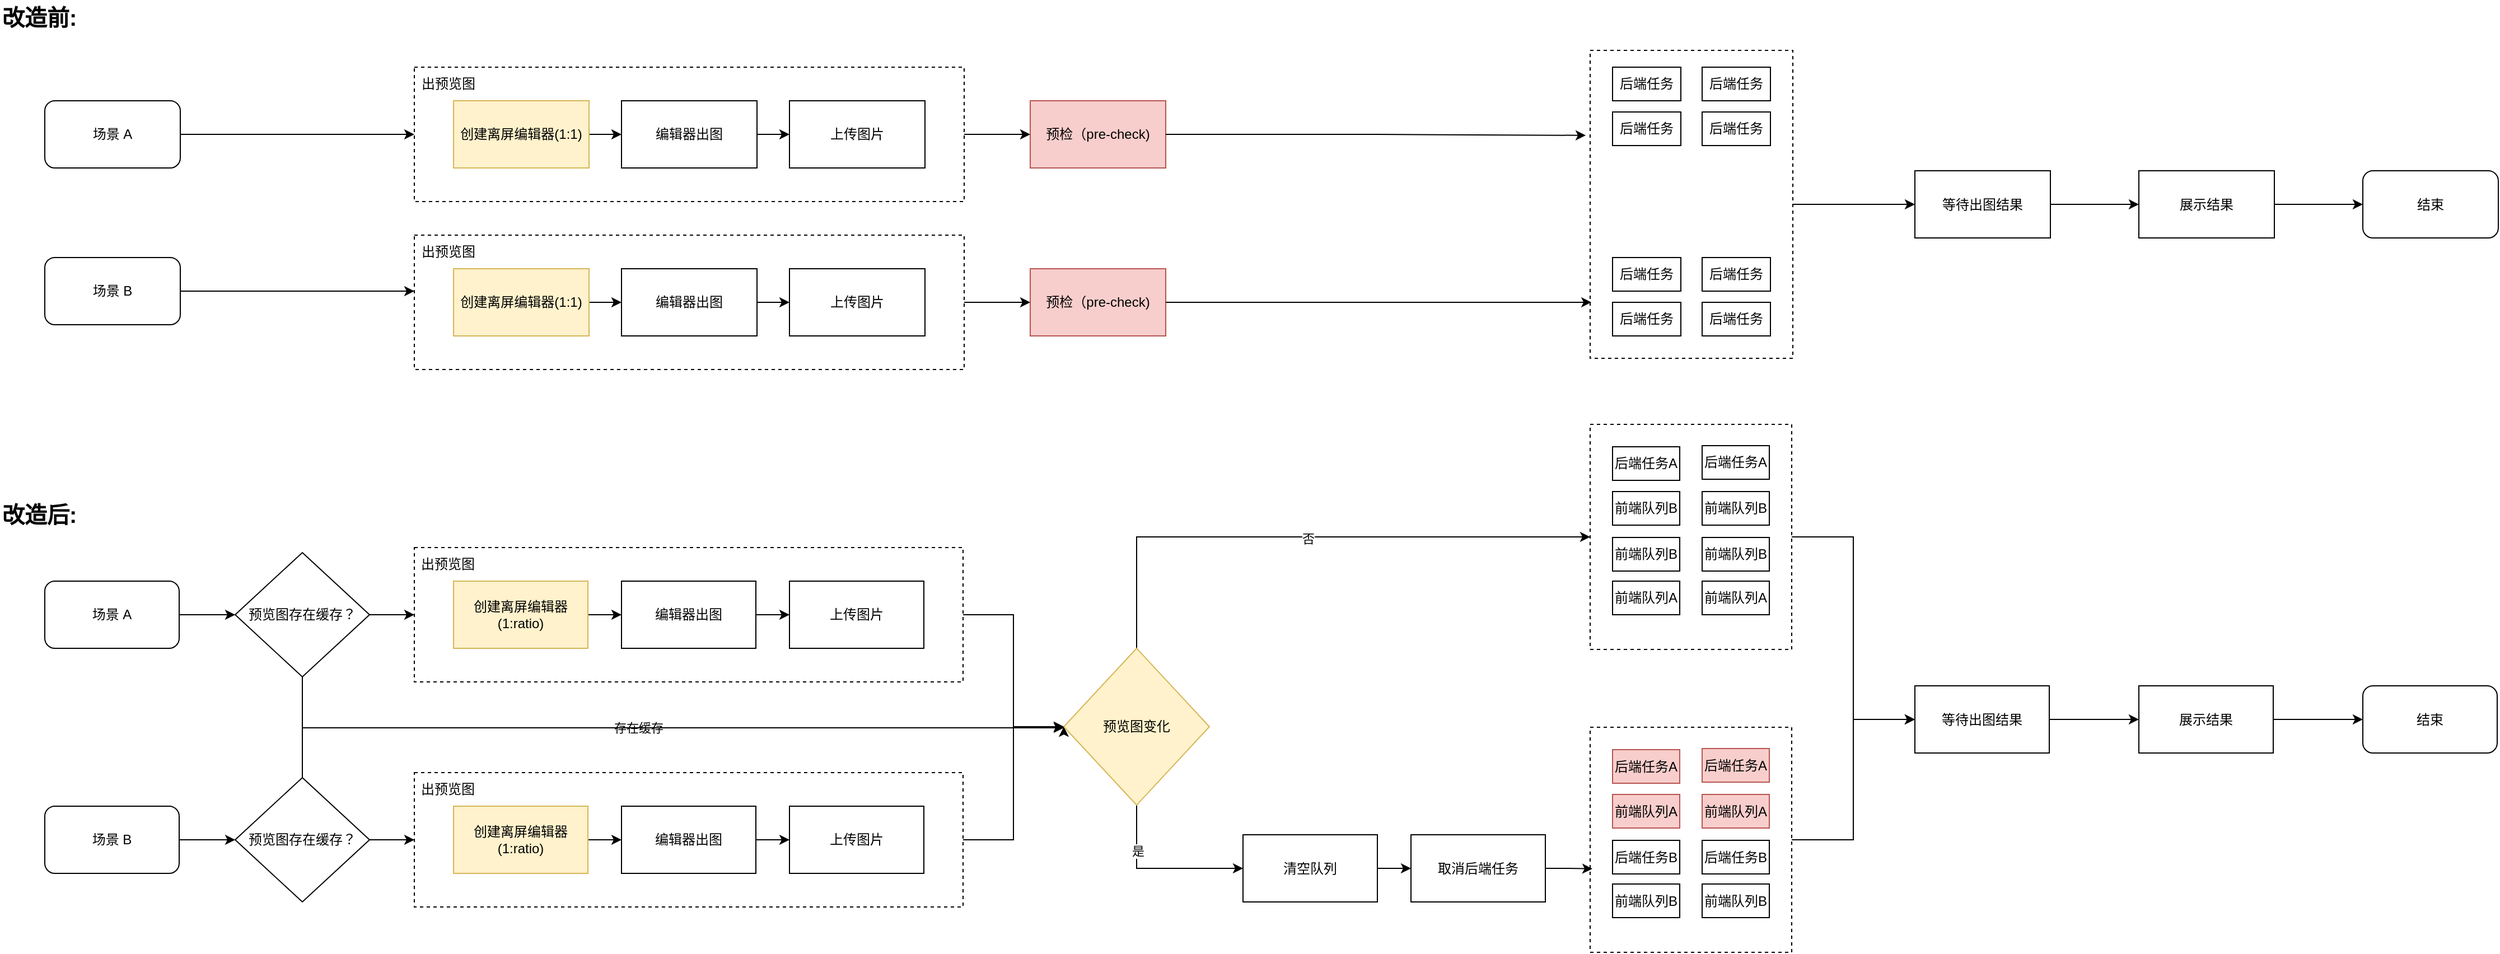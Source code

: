 <mxfile version="22.1.16" type="github">
  <diagram name="第 1 页" id="fkjW8UunRYdJNeXOU5RV">
    <mxGraphModel dx="1945" dy="1854" grid="1" gridSize="10" guides="1" tooltips="1" connect="1" arrows="1" fold="1" page="1" pageScale="1" pageWidth="1169" pageHeight="827" math="0" shadow="0">
      <root>
        <mxCell id="0" />
        <mxCell id="1" parent="0" />
        <mxCell id="wxZWbj22FyVnD0hNK-dn-17" style="edgeStyle=orthogonalEdgeStyle;rounded=0;orthogonalLoop=1;jettySize=auto;html=1;exitX=1;exitY=0.5;exitDx=0;exitDy=0;entryX=0;entryY=0.5;entryDx=0;entryDy=0;" edge="1" parent="1" source="wxZWbj22FyVnD0hNK-dn-1" target="wxZWbj22FyVnD0hNK-dn-7">
          <mxGeometry relative="1" as="geometry" />
        </mxCell>
        <mxCell id="wxZWbj22FyVnD0hNK-dn-1" value="场景 A" style="rounded=1;whiteSpace=wrap;html=1;" vertex="1" parent="1">
          <mxGeometry x="40" y="30" width="121" height="60" as="geometry" />
        </mxCell>
        <mxCell id="wxZWbj22FyVnD0hNK-dn-2" value="场景 B" style="rounded=1;whiteSpace=wrap;html=1;" vertex="1" parent="1">
          <mxGeometry x="40" y="170" width="121" height="60" as="geometry" />
        </mxCell>
        <mxCell id="wxZWbj22FyVnD0hNK-dn-3" value="改造前:" style="text;html=1;strokeColor=none;fillColor=none;align=left;verticalAlign=middle;whiteSpace=wrap;rounded=0;fontStyle=1;fontSize=20;" vertex="1" parent="1">
          <mxGeometry y="-60" width="101" height="30" as="geometry" />
        </mxCell>
        <mxCell id="wxZWbj22FyVnD0hNK-dn-9" value="" style="group" vertex="1" connectable="0" parent="1">
          <mxGeometry x="370" width="491" height="120" as="geometry" />
        </mxCell>
        <mxCell id="wxZWbj22FyVnD0hNK-dn-7" value="" style="rounded=0;whiteSpace=wrap;html=1;dashed=1;" vertex="1" parent="wxZWbj22FyVnD0hNK-dn-9">
          <mxGeometry width="491" height="120" as="geometry" />
        </mxCell>
        <mxCell id="wxZWbj22FyVnD0hNK-dn-86" value="" style="edgeStyle=orthogonalEdgeStyle;rounded=0;orthogonalLoop=1;jettySize=auto;html=1;" edge="1" parent="wxZWbj22FyVnD0hNK-dn-9" source="wxZWbj22FyVnD0hNK-dn-4" target="wxZWbj22FyVnD0hNK-dn-5">
          <mxGeometry relative="1" as="geometry" />
        </mxCell>
        <mxCell id="wxZWbj22FyVnD0hNK-dn-4" value="创建离屏编辑器(1:1)" style="rounded=0;whiteSpace=wrap;html=1;fillColor=#fff2cc;strokeColor=#d6b656;" vertex="1" parent="wxZWbj22FyVnD0hNK-dn-9">
          <mxGeometry x="35" y="30" width="121" height="60" as="geometry" />
        </mxCell>
        <mxCell id="wxZWbj22FyVnD0hNK-dn-87" value="" style="edgeStyle=orthogonalEdgeStyle;rounded=0;orthogonalLoop=1;jettySize=auto;html=1;" edge="1" parent="wxZWbj22FyVnD0hNK-dn-9" source="wxZWbj22FyVnD0hNK-dn-5" target="wxZWbj22FyVnD0hNK-dn-6">
          <mxGeometry relative="1" as="geometry" />
        </mxCell>
        <mxCell id="wxZWbj22FyVnD0hNK-dn-5" value="编辑器出图" style="rounded=0;whiteSpace=wrap;html=1;" vertex="1" parent="wxZWbj22FyVnD0hNK-dn-9">
          <mxGeometry x="185" y="30" width="121" height="60" as="geometry" />
        </mxCell>
        <mxCell id="wxZWbj22FyVnD0hNK-dn-6" value="上传图片" style="rounded=0;whiteSpace=wrap;html=1;" vertex="1" parent="wxZWbj22FyVnD0hNK-dn-9">
          <mxGeometry x="335" y="30" width="121" height="60" as="geometry" />
        </mxCell>
        <mxCell id="wxZWbj22FyVnD0hNK-dn-8" value="出预览图" style="text;html=1;strokeColor=none;fillColor=none;align=center;verticalAlign=middle;whiteSpace=wrap;rounded=0;" vertex="1" parent="wxZWbj22FyVnD0hNK-dn-9">
          <mxGeometry width="61" height="30" as="geometry" />
        </mxCell>
        <mxCell id="wxZWbj22FyVnD0hNK-dn-10" value="" style="group" vertex="1" connectable="0" parent="1">
          <mxGeometry x="370" y="150" width="491" height="120" as="geometry" />
        </mxCell>
        <mxCell id="wxZWbj22FyVnD0hNK-dn-11" value="" style="rounded=0;whiteSpace=wrap;html=1;dashed=1;" vertex="1" parent="wxZWbj22FyVnD0hNK-dn-10">
          <mxGeometry width="491" height="120" as="geometry" />
        </mxCell>
        <mxCell id="wxZWbj22FyVnD0hNK-dn-88" value="" style="edgeStyle=orthogonalEdgeStyle;rounded=0;orthogonalLoop=1;jettySize=auto;html=1;" edge="1" parent="wxZWbj22FyVnD0hNK-dn-10" source="wxZWbj22FyVnD0hNK-dn-12" target="wxZWbj22FyVnD0hNK-dn-13">
          <mxGeometry relative="1" as="geometry" />
        </mxCell>
        <mxCell id="wxZWbj22FyVnD0hNK-dn-12" value="创建离屏编辑器(1:1)" style="rounded=0;whiteSpace=wrap;html=1;fillColor=#fff2cc;strokeColor=#d6b656;" vertex="1" parent="wxZWbj22FyVnD0hNK-dn-10">
          <mxGeometry x="35" y="30" width="121" height="60" as="geometry" />
        </mxCell>
        <mxCell id="wxZWbj22FyVnD0hNK-dn-89" value="" style="edgeStyle=orthogonalEdgeStyle;rounded=0;orthogonalLoop=1;jettySize=auto;html=1;" edge="1" parent="wxZWbj22FyVnD0hNK-dn-10" source="wxZWbj22FyVnD0hNK-dn-13" target="wxZWbj22FyVnD0hNK-dn-14">
          <mxGeometry relative="1" as="geometry" />
        </mxCell>
        <mxCell id="wxZWbj22FyVnD0hNK-dn-13" value="编辑器出图" style="rounded=0;whiteSpace=wrap;html=1;" vertex="1" parent="wxZWbj22FyVnD0hNK-dn-10">
          <mxGeometry x="185" y="30" width="121" height="60" as="geometry" />
        </mxCell>
        <mxCell id="wxZWbj22FyVnD0hNK-dn-14" value="上传图片" style="rounded=0;whiteSpace=wrap;html=1;" vertex="1" parent="wxZWbj22FyVnD0hNK-dn-10">
          <mxGeometry x="335" y="30" width="121" height="60" as="geometry" />
        </mxCell>
        <mxCell id="wxZWbj22FyVnD0hNK-dn-15" value="出预览图" style="text;html=1;strokeColor=none;fillColor=none;align=center;verticalAlign=middle;whiteSpace=wrap;rounded=0;" vertex="1" parent="wxZWbj22FyVnD0hNK-dn-10">
          <mxGeometry width="61" height="30" as="geometry" />
        </mxCell>
        <mxCell id="wxZWbj22FyVnD0hNK-dn-18" style="edgeStyle=orthogonalEdgeStyle;rounded=0;orthogonalLoop=1;jettySize=auto;html=1;exitX=1;exitY=0.5;exitDx=0;exitDy=0;entryX=0;entryY=0.417;entryDx=0;entryDy=0;entryPerimeter=0;" edge="1" parent="1" source="wxZWbj22FyVnD0hNK-dn-2" target="wxZWbj22FyVnD0hNK-dn-11">
          <mxGeometry relative="1" as="geometry" />
        </mxCell>
        <mxCell id="wxZWbj22FyVnD0hNK-dn-19" value="预检（pre-check)" style="rounded=0;whiteSpace=wrap;html=1;fillColor=#f8cecc;strokeColor=#b85450;" vertex="1" parent="1">
          <mxGeometry x="920" y="30" width="121" height="60" as="geometry" />
        </mxCell>
        <mxCell id="wxZWbj22FyVnD0hNK-dn-20" value="预检（pre-check)" style="rounded=0;whiteSpace=wrap;html=1;fillColor=#f8cecc;strokeColor=#b85450;" vertex="1" parent="1">
          <mxGeometry x="920" y="180" width="121" height="60" as="geometry" />
        </mxCell>
        <mxCell id="wxZWbj22FyVnD0hNK-dn-21" style="edgeStyle=orthogonalEdgeStyle;rounded=0;orthogonalLoop=1;jettySize=auto;html=1;exitX=1;exitY=0.5;exitDx=0;exitDy=0;entryX=0;entryY=0.5;entryDx=0;entryDy=0;" edge="1" parent="1" source="wxZWbj22FyVnD0hNK-dn-11" target="wxZWbj22FyVnD0hNK-dn-20">
          <mxGeometry relative="1" as="geometry" />
        </mxCell>
        <mxCell id="wxZWbj22FyVnD0hNK-dn-22" style="edgeStyle=orthogonalEdgeStyle;rounded=0;orthogonalLoop=1;jettySize=auto;html=1;exitX=1;exitY=0.5;exitDx=0;exitDy=0;entryX=0;entryY=0.5;entryDx=0;entryDy=0;" edge="1" parent="1" source="wxZWbj22FyVnD0hNK-dn-7" target="wxZWbj22FyVnD0hNK-dn-19">
          <mxGeometry relative="1" as="geometry" />
        </mxCell>
        <mxCell id="wxZWbj22FyVnD0hNK-dn-37" style="edgeStyle=orthogonalEdgeStyle;rounded=0;orthogonalLoop=1;jettySize=auto;html=1;exitX=1;exitY=0.5;exitDx=0;exitDy=0;entryX=0;entryY=0.5;entryDx=0;entryDy=0;" edge="1" parent="1" source="wxZWbj22FyVnD0hNK-dn-23" target="wxZWbj22FyVnD0hNK-dn-34">
          <mxGeometry relative="1" as="geometry" />
        </mxCell>
        <mxCell id="wxZWbj22FyVnD0hNK-dn-23" value="" style="rounded=0;whiteSpace=wrap;html=1;dashed=1;" vertex="1" parent="1">
          <mxGeometry x="1420" y="-15" width="181" height="275" as="geometry" />
        </mxCell>
        <mxCell id="wxZWbj22FyVnD0hNK-dn-24" value="后端任务" style="rounded=0;whiteSpace=wrap;html=1;" vertex="1" parent="1">
          <mxGeometry x="1440" width="61" height="30" as="geometry" />
        </mxCell>
        <mxCell id="wxZWbj22FyVnD0hNK-dn-25" value="后端任务" style="rounded=0;whiteSpace=wrap;html=1;" vertex="1" parent="1">
          <mxGeometry x="1520" width="61" height="30" as="geometry" />
        </mxCell>
        <mxCell id="wxZWbj22FyVnD0hNK-dn-26" value="后端任务" style="rounded=0;whiteSpace=wrap;html=1;" vertex="1" parent="1">
          <mxGeometry x="1440" y="40" width="61" height="30" as="geometry" />
        </mxCell>
        <mxCell id="wxZWbj22FyVnD0hNK-dn-27" value="后端任务" style="rounded=0;whiteSpace=wrap;html=1;" vertex="1" parent="1">
          <mxGeometry x="1520" y="40" width="61" height="30" as="geometry" />
        </mxCell>
        <mxCell id="wxZWbj22FyVnD0hNK-dn-28" value="后端任务" style="rounded=0;whiteSpace=wrap;html=1;" vertex="1" parent="1">
          <mxGeometry x="1440" y="170" width="61" height="30" as="geometry" />
        </mxCell>
        <mxCell id="wxZWbj22FyVnD0hNK-dn-29" value="后端任务" style="rounded=0;whiteSpace=wrap;html=1;" vertex="1" parent="1">
          <mxGeometry x="1520" y="170" width="61" height="30" as="geometry" />
        </mxCell>
        <mxCell id="wxZWbj22FyVnD0hNK-dn-30" value="后端任务" style="rounded=0;whiteSpace=wrap;html=1;" vertex="1" parent="1">
          <mxGeometry x="1440" y="210" width="61" height="30" as="geometry" />
        </mxCell>
        <mxCell id="wxZWbj22FyVnD0hNK-dn-31" value="后端任务" style="rounded=0;whiteSpace=wrap;html=1;" vertex="1" parent="1">
          <mxGeometry x="1520" y="210" width="61" height="30" as="geometry" />
        </mxCell>
        <mxCell id="wxZWbj22FyVnD0hNK-dn-32" style="edgeStyle=orthogonalEdgeStyle;rounded=0;orthogonalLoop=1;jettySize=auto;html=1;exitX=1;exitY=0.5;exitDx=0;exitDy=0;entryX=-0.022;entryY=0.276;entryDx=0;entryDy=0;entryPerimeter=0;" edge="1" parent="1" source="wxZWbj22FyVnD0hNK-dn-19" target="wxZWbj22FyVnD0hNK-dn-23">
          <mxGeometry relative="1" as="geometry" />
        </mxCell>
        <mxCell id="wxZWbj22FyVnD0hNK-dn-33" style="edgeStyle=orthogonalEdgeStyle;rounded=0;orthogonalLoop=1;jettySize=auto;html=1;exitX=1;exitY=0.5;exitDx=0;exitDy=0;entryX=0.006;entryY=0.818;entryDx=0;entryDy=0;entryPerimeter=0;" edge="1" parent="1" source="wxZWbj22FyVnD0hNK-dn-20" target="wxZWbj22FyVnD0hNK-dn-23">
          <mxGeometry relative="1" as="geometry" />
        </mxCell>
        <mxCell id="wxZWbj22FyVnD0hNK-dn-38" style="edgeStyle=orthogonalEdgeStyle;rounded=0;orthogonalLoop=1;jettySize=auto;html=1;exitX=1;exitY=0.5;exitDx=0;exitDy=0;entryX=0;entryY=0.5;entryDx=0;entryDy=0;" edge="1" parent="1" source="wxZWbj22FyVnD0hNK-dn-34" target="wxZWbj22FyVnD0hNK-dn-35">
          <mxGeometry relative="1" as="geometry" />
        </mxCell>
        <mxCell id="wxZWbj22FyVnD0hNK-dn-34" value="等待出图结果" style="rounded=0;whiteSpace=wrap;html=1;" vertex="1" parent="1">
          <mxGeometry x="1710" y="92.5" width="121" height="60" as="geometry" />
        </mxCell>
        <mxCell id="wxZWbj22FyVnD0hNK-dn-39" style="edgeStyle=orthogonalEdgeStyle;rounded=0;orthogonalLoop=1;jettySize=auto;html=1;exitX=1;exitY=0.5;exitDx=0;exitDy=0;entryX=0;entryY=0.5;entryDx=0;entryDy=0;" edge="1" parent="1" source="wxZWbj22FyVnD0hNK-dn-35" target="wxZWbj22FyVnD0hNK-dn-36">
          <mxGeometry relative="1" as="geometry" />
        </mxCell>
        <mxCell id="wxZWbj22FyVnD0hNK-dn-35" value="展示结果" style="rounded=0;whiteSpace=wrap;html=1;" vertex="1" parent="1">
          <mxGeometry x="1910" y="92.5" width="121" height="60" as="geometry" />
        </mxCell>
        <mxCell id="wxZWbj22FyVnD0hNK-dn-36" value="结束" style="rounded=1;whiteSpace=wrap;html=1;" vertex="1" parent="1">
          <mxGeometry x="2110" y="92.5" width="121" height="60" as="geometry" />
        </mxCell>
        <mxCell id="wxZWbj22FyVnD0hNK-dn-40" value="改造后:" style="text;html=1;strokeColor=none;fillColor=none;align=left;verticalAlign=middle;whiteSpace=wrap;rounded=0;fontStyle=1;fontSize=20;" vertex="1" parent="1">
          <mxGeometry y="384" width="100" height="30" as="geometry" />
        </mxCell>
        <mxCell id="wxZWbj22FyVnD0hNK-dn-41" style="edgeStyle=orthogonalEdgeStyle;rounded=0;orthogonalLoop=1;jettySize=auto;html=1;exitX=1;exitY=0.5;exitDx=0;exitDy=0;entryX=0;entryY=0.5;entryDx=0;entryDy=0;" edge="1" parent="1" source="wxZWbj22FyVnD0hNK-dn-42">
          <mxGeometry relative="1" as="geometry">
            <mxPoint x="210" y="489" as="targetPoint" />
          </mxGeometry>
        </mxCell>
        <mxCell id="wxZWbj22FyVnD0hNK-dn-42" value="场景 A" style="rounded=1;whiteSpace=wrap;html=1;" vertex="1" parent="1">
          <mxGeometry x="40" y="459" width="120" height="60" as="geometry" />
        </mxCell>
        <mxCell id="wxZWbj22FyVnD0hNK-dn-43" value="场景 B" style="rounded=1;whiteSpace=wrap;html=1;" vertex="1" parent="1">
          <mxGeometry x="40" y="660" width="120" height="60" as="geometry" />
        </mxCell>
        <mxCell id="wxZWbj22FyVnD0hNK-dn-56" style="edgeStyle=orthogonalEdgeStyle;rounded=0;orthogonalLoop=1;jettySize=auto;html=1;exitX=1;exitY=0.5;exitDx=0;exitDy=0;entryX=0;entryY=0.417;entryDx=0;entryDy=0;entryPerimeter=0;" edge="1" parent="1" source="wxZWbj22FyVnD0hNK-dn-43">
          <mxGeometry relative="1" as="geometry">
            <mxPoint x="210" y="690.04" as="targetPoint" />
          </mxGeometry>
        </mxCell>
        <mxCell id="wxZWbj22FyVnD0hNK-dn-73" style="edgeStyle=orthogonalEdgeStyle;rounded=0;orthogonalLoop=1;jettySize=auto;html=1;exitX=1;exitY=0.5;exitDx=0;exitDy=0;entryX=0;entryY=0.5;entryDx=0;entryDy=0;" edge="1" parent="1" source="wxZWbj22FyVnD0hNK-dn-74" target="wxZWbj22FyVnD0hNK-dn-76">
          <mxGeometry relative="1" as="geometry" />
        </mxCell>
        <mxCell id="wxZWbj22FyVnD0hNK-dn-74" value="等待出图结果" style="rounded=0;whiteSpace=wrap;html=1;" vertex="1" parent="1">
          <mxGeometry x="1710" y="552.5" width="120" height="60" as="geometry" />
        </mxCell>
        <mxCell id="wxZWbj22FyVnD0hNK-dn-75" style="edgeStyle=orthogonalEdgeStyle;rounded=0;orthogonalLoop=1;jettySize=auto;html=1;exitX=1;exitY=0.5;exitDx=0;exitDy=0;entryX=0;entryY=0.5;entryDx=0;entryDy=0;" edge="1" parent="1" source="wxZWbj22FyVnD0hNK-dn-76" target="wxZWbj22FyVnD0hNK-dn-77">
          <mxGeometry relative="1" as="geometry" />
        </mxCell>
        <mxCell id="wxZWbj22FyVnD0hNK-dn-76" value="展示结果" style="rounded=0;whiteSpace=wrap;html=1;" vertex="1" parent="1">
          <mxGeometry x="1910" y="552.5" width="120" height="60" as="geometry" />
        </mxCell>
        <mxCell id="wxZWbj22FyVnD0hNK-dn-77" value="结束" style="rounded=1;whiteSpace=wrap;html=1;" vertex="1" parent="1">
          <mxGeometry x="2110" y="552.5" width="120" height="60" as="geometry" />
        </mxCell>
        <mxCell id="wxZWbj22FyVnD0hNK-dn-85" style="edgeStyle=orthogonalEdgeStyle;rounded=0;orthogonalLoop=1;jettySize=auto;html=1;exitX=1;exitY=0.5;exitDx=0;exitDy=0;entryX=0;entryY=0.5;entryDx=0;entryDy=0;" edge="1" parent="1" source="wxZWbj22FyVnD0hNK-dn-78" target="wxZWbj22FyVnD0hNK-dn-80">
          <mxGeometry relative="1" as="geometry" />
        </mxCell>
        <mxCell id="wxZWbj22FyVnD0hNK-dn-106" style="edgeStyle=orthogonalEdgeStyle;rounded=0;orthogonalLoop=1;jettySize=auto;html=1;exitX=0.5;exitY=1;exitDx=0;exitDy=0;entryX=0;entryY=0.5;entryDx=0;entryDy=0;" edge="1" parent="1" source="wxZWbj22FyVnD0hNK-dn-78" target="wxZWbj22FyVnD0hNK-dn-116">
          <mxGeometry relative="1" as="geometry">
            <mxPoint x="950" y="610" as="targetPoint" />
            <Array as="points">
              <mxPoint x="270" y="590" />
            </Array>
          </mxGeometry>
        </mxCell>
        <mxCell id="wxZWbj22FyVnD0hNK-dn-107" value="存在缓存" style="edgeLabel;html=1;align=center;verticalAlign=middle;resizable=0;points=[];" vertex="1" connectable="0" parent="wxZWbj22FyVnD0hNK-dn-106">
          <mxGeometry x="-0.049" relative="1" as="geometry">
            <mxPoint as="offset" />
          </mxGeometry>
        </mxCell>
        <mxCell id="wxZWbj22FyVnD0hNK-dn-78" value="预览图存在缓存？" style="rhombus;whiteSpace=wrap;html=1;" vertex="1" parent="1">
          <mxGeometry x="210" y="433.5" width="120" height="111" as="geometry" />
        </mxCell>
        <mxCell id="wxZWbj22FyVnD0hNK-dn-79" value="" style="group" vertex="1" connectable="0" parent="1">
          <mxGeometry x="370" y="429" width="490" height="120" as="geometry" />
        </mxCell>
        <mxCell id="wxZWbj22FyVnD0hNK-dn-80" value="" style="rounded=0;whiteSpace=wrap;html=1;dashed=1;" vertex="1" parent="wxZWbj22FyVnD0hNK-dn-79">
          <mxGeometry width="490" height="120" as="geometry" />
        </mxCell>
        <mxCell id="wxZWbj22FyVnD0hNK-dn-90" value="" style="edgeStyle=orthogonalEdgeStyle;rounded=0;orthogonalLoop=1;jettySize=auto;html=1;" edge="1" parent="wxZWbj22FyVnD0hNK-dn-79" source="wxZWbj22FyVnD0hNK-dn-81" target="wxZWbj22FyVnD0hNK-dn-82">
          <mxGeometry relative="1" as="geometry" />
        </mxCell>
        <mxCell id="wxZWbj22FyVnD0hNK-dn-81" value="创建离屏编辑器(1:ratio)" style="rounded=0;whiteSpace=wrap;html=1;fillColor=#fff2cc;strokeColor=#d6b656;" vertex="1" parent="wxZWbj22FyVnD0hNK-dn-79">
          <mxGeometry x="35" y="30" width="120" height="60" as="geometry" />
        </mxCell>
        <mxCell id="wxZWbj22FyVnD0hNK-dn-91" value="" style="edgeStyle=orthogonalEdgeStyle;rounded=0;orthogonalLoop=1;jettySize=auto;html=1;" edge="1" parent="wxZWbj22FyVnD0hNK-dn-79" source="wxZWbj22FyVnD0hNK-dn-82" target="wxZWbj22FyVnD0hNK-dn-83">
          <mxGeometry relative="1" as="geometry" />
        </mxCell>
        <mxCell id="wxZWbj22FyVnD0hNK-dn-82" value="编辑器出图" style="rounded=0;whiteSpace=wrap;html=1;" vertex="1" parent="wxZWbj22FyVnD0hNK-dn-79">
          <mxGeometry x="185" y="30" width="120" height="60" as="geometry" />
        </mxCell>
        <mxCell id="wxZWbj22FyVnD0hNK-dn-83" value="上传图片" style="rounded=0;whiteSpace=wrap;html=1;" vertex="1" parent="wxZWbj22FyVnD0hNK-dn-79">
          <mxGeometry x="335" y="30" width="120" height="60" as="geometry" />
        </mxCell>
        <mxCell id="wxZWbj22FyVnD0hNK-dn-84" value="出预览图" style="text;html=1;strokeColor=none;fillColor=none;align=center;verticalAlign=middle;whiteSpace=wrap;rounded=0;" vertex="1" parent="wxZWbj22FyVnD0hNK-dn-79">
          <mxGeometry width="60" height="30" as="geometry" />
        </mxCell>
        <mxCell id="wxZWbj22FyVnD0hNK-dn-96" style="edgeStyle=orthogonalEdgeStyle;rounded=0;orthogonalLoop=1;jettySize=auto;html=1;exitX=1;exitY=0.5;exitDx=0;exitDy=0;entryX=0;entryY=0.5;entryDx=0;entryDy=0;" edge="1" parent="1" source="wxZWbj22FyVnD0hNK-dn-97" target="wxZWbj22FyVnD0hNK-dn-99">
          <mxGeometry relative="1" as="geometry" />
        </mxCell>
        <mxCell id="wxZWbj22FyVnD0hNK-dn-118" style="edgeStyle=orthogonalEdgeStyle;rounded=0;orthogonalLoop=1;jettySize=auto;html=1;exitX=0.5;exitY=0;exitDx=0;exitDy=0;" edge="1" parent="1" source="wxZWbj22FyVnD0hNK-dn-97">
          <mxGeometry relative="1" as="geometry">
            <mxPoint x="950" y="590" as="targetPoint" />
            <Array as="points">
              <mxPoint x="270" y="590" />
            </Array>
          </mxGeometry>
        </mxCell>
        <mxCell id="wxZWbj22FyVnD0hNK-dn-97" value="预览图存在缓存？" style="rhombus;whiteSpace=wrap;html=1;" vertex="1" parent="1">
          <mxGeometry x="210" y="634.5" width="120" height="111" as="geometry" />
        </mxCell>
        <mxCell id="wxZWbj22FyVnD0hNK-dn-98" value="" style="group" vertex="1" connectable="0" parent="1">
          <mxGeometry x="370" y="630" width="490" height="120" as="geometry" />
        </mxCell>
        <mxCell id="wxZWbj22FyVnD0hNK-dn-99" value="" style="rounded=0;whiteSpace=wrap;html=1;dashed=1;" vertex="1" parent="wxZWbj22FyVnD0hNK-dn-98">
          <mxGeometry width="490" height="120" as="geometry" />
        </mxCell>
        <mxCell id="wxZWbj22FyVnD0hNK-dn-100" value="" style="edgeStyle=orthogonalEdgeStyle;rounded=0;orthogonalLoop=1;jettySize=auto;html=1;" edge="1" parent="wxZWbj22FyVnD0hNK-dn-98" source="wxZWbj22FyVnD0hNK-dn-101" target="wxZWbj22FyVnD0hNK-dn-103">
          <mxGeometry relative="1" as="geometry" />
        </mxCell>
        <mxCell id="wxZWbj22FyVnD0hNK-dn-101" value="创建离屏编辑器(1:ratio)" style="rounded=0;whiteSpace=wrap;html=1;fillColor=#fff2cc;strokeColor=#d6b656;" vertex="1" parent="wxZWbj22FyVnD0hNK-dn-98">
          <mxGeometry x="35" y="30" width="120" height="60" as="geometry" />
        </mxCell>
        <mxCell id="wxZWbj22FyVnD0hNK-dn-102" value="" style="edgeStyle=orthogonalEdgeStyle;rounded=0;orthogonalLoop=1;jettySize=auto;html=1;" edge="1" parent="wxZWbj22FyVnD0hNK-dn-98" source="wxZWbj22FyVnD0hNK-dn-103" target="wxZWbj22FyVnD0hNK-dn-104">
          <mxGeometry relative="1" as="geometry" />
        </mxCell>
        <mxCell id="wxZWbj22FyVnD0hNK-dn-103" value="编辑器出图" style="rounded=0;whiteSpace=wrap;html=1;" vertex="1" parent="wxZWbj22FyVnD0hNK-dn-98">
          <mxGeometry x="185" y="30" width="120" height="60" as="geometry" />
        </mxCell>
        <mxCell id="wxZWbj22FyVnD0hNK-dn-104" value="上传图片" style="rounded=0;whiteSpace=wrap;html=1;" vertex="1" parent="wxZWbj22FyVnD0hNK-dn-98">
          <mxGeometry x="335" y="30" width="120" height="60" as="geometry" />
        </mxCell>
        <mxCell id="wxZWbj22FyVnD0hNK-dn-105" value="出预览图" style="text;html=1;strokeColor=none;fillColor=none;align=center;verticalAlign=middle;whiteSpace=wrap;rounded=0;" vertex="1" parent="wxZWbj22FyVnD0hNK-dn-98">
          <mxGeometry width="60" height="30" as="geometry" />
        </mxCell>
        <mxCell id="wxZWbj22FyVnD0hNK-dn-122" style="edgeStyle=orthogonalEdgeStyle;rounded=0;orthogonalLoop=1;jettySize=auto;html=1;exitX=0.5;exitY=1;exitDx=0;exitDy=0;entryX=0;entryY=0.5;entryDx=0;entryDy=0;" edge="1" parent="1" source="wxZWbj22FyVnD0hNK-dn-116" target="wxZWbj22FyVnD0hNK-dn-121">
          <mxGeometry relative="1" as="geometry" />
        </mxCell>
        <mxCell id="wxZWbj22FyVnD0hNK-dn-123" value="是" style="edgeLabel;html=1;align=center;verticalAlign=middle;resizable=0;points=[];" vertex="1" connectable="0" parent="wxZWbj22FyVnD0hNK-dn-122">
          <mxGeometry x="-0.457" y="1" relative="1" as="geometry">
            <mxPoint as="offset" />
          </mxGeometry>
        </mxCell>
        <mxCell id="wxZWbj22FyVnD0hNK-dn-127" style="edgeStyle=orthogonalEdgeStyle;rounded=0;orthogonalLoop=1;jettySize=auto;html=1;exitX=0.5;exitY=0;exitDx=0;exitDy=0;" edge="1" parent="1" source="wxZWbj22FyVnD0hNK-dn-116" target="wxZWbj22FyVnD0hNK-dn-113">
          <mxGeometry relative="1" as="geometry" />
        </mxCell>
        <mxCell id="wxZWbj22FyVnD0hNK-dn-140" value="否" style="edgeLabel;html=1;align=center;verticalAlign=middle;resizable=0;points=[];" vertex="1" connectable="0" parent="wxZWbj22FyVnD0hNK-dn-127">
          <mxGeometry x="-0.003" relative="1" as="geometry">
            <mxPoint x="1" y="1" as="offset" />
          </mxGeometry>
        </mxCell>
        <mxCell id="wxZWbj22FyVnD0hNK-dn-116" value="预览图变化" style="rhombus;whiteSpace=wrap;html=1;fillColor=#fff2cc;strokeColor=#d6b656;" vertex="1" parent="1">
          <mxGeometry x="950" y="519" width="130" height="140" as="geometry" />
        </mxCell>
        <mxCell id="wxZWbj22FyVnD0hNK-dn-117" style="edgeStyle=orthogonalEdgeStyle;rounded=0;orthogonalLoop=1;jettySize=auto;html=1;exitX=1;exitY=0.5;exitDx=0;exitDy=0;entryX=0;entryY=0.5;entryDx=0;entryDy=0;" edge="1" parent="1" source="wxZWbj22FyVnD0hNK-dn-80" target="wxZWbj22FyVnD0hNK-dn-116">
          <mxGeometry relative="1" as="geometry" />
        </mxCell>
        <mxCell id="wxZWbj22FyVnD0hNK-dn-120" style="edgeStyle=orthogonalEdgeStyle;rounded=0;orthogonalLoop=1;jettySize=auto;html=1;exitX=1;exitY=0.5;exitDx=0;exitDy=0;" edge="1" parent="1" source="wxZWbj22FyVnD0hNK-dn-99" target="wxZWbj22FyVnD0hNK-dn-116">
          <mxGeometry relative="1" as="geometry" />
        </mxCell>
        <mxCell id="wxZWbj22FyVnD0hNK-dn-125" style="edgeStyle=orthogonalEdgeStyle;rounded=0;orthogonalLoop=1;jettySize=auto;html=1;exitX=1;exitY=0.5;exitDx=0;exitDy=0;entryX=0;entryY=0.5;entryDx=0;entryDy=0;" edge="1" parent="1" source="wxZWbj22FyVnD0hNK-dn-121" target="wxZWbj22FyVnD0hNK-dn-124">
          <mxGeometry relative="1" as="geometry" />
        </mxCell>
        <mxCell id="wxZWbj22FyVnD0hNK-dn-121" value="清空队列" style="rounded=0;whiteSpace=wrap;html=1;" vertex="1" parent="1">
          <mxGeometry x="1110" y="685.5" width="120" height="60" as="geometry" />
        </mxCell>
        <mxCell id="wxZWbj22FyVnD0hNK-dn-124" value="取消后端任务" style="rounded=0;whiteSpace=wrap;html=1;" vertex="1" parent="1">
          <mxGeometry x="1260" y="685.5" width="120" height="60" as="geometry" />
        </mxCell>
        <mxCell id="wxZWbj22FyVnD0hNK-dn-138" style="edgeStyle=orthogonalEdgeStyle;rounded=0;orthogonalLoop=1;jettySize=auto;html=1;exitX=1;exitY=0.5;exitDx=0;exitDy=0;entryX=0;entryY=0.5;entryDx=0;entryDy=0;" edge="1" parent="1" source="wxZWbj22FyVnD0hNK-dn-113" target="wxZWbj22FyVnD0hNK-dn-74">
          <mxGeometry relative="1" as="geometry" />
        </mxCell>
        <mxCell id="wxZWbj22FyVnD0hNK-dn-113" value="" style="rounded=0;whiteSpace=wrap;html=1;dashed=1;" vertex="1" parent="1">
          <mxGeometry x="1420" y="319" width="180" height="201" as="geometry" />
        </mxCell>
        <mxCell id="wxZWbj22FyVnD0hNK-dn-92" value="后端任务A" style="rounded=0;whiteSpace=wrap;html=1;" vertex="1" parent="1">
          <mxGeometry x="1440" y="339" width="60" height="30" as="geometry" />
        </mxCell>
        <mxCell id="wxZWbj22FyVnD0hNK-dn-93" value="后端任务A" style="rounded=0;whiteSpace=wrap;html=1;" vertex="1" parent="1">
          <mxGeometry x="1520" y="338" width="60" height="30" as="geometry" />
        </mxCell>
        <mxCell id="wxZWbj22FyVnD0hNK-dn-94" value="前端队列B" style="rounded=0;whiteSpace=wrap;html=1;" vertex="1" parent="1">
          <mxGeometry x="1440" y="379" width="60" height="30" as="geometry" />
        </mxCell>
        <mxCell id="wxZWbj22FyVnD0hNK-dn-95" value="前端队列B" style="rounded=0;whiteSpace=wrap;html=1;" vertex="1" parent="1">
          <mxGeometry x="1520" y="379" width="60" height="30" as="geometry" />
        </mxCell>
        <mxCell id="wxZWbj22FyVnD0hNK-dn-109" value="前端队列B" style="rounded=0;whiteSpace=wrap;html=1;" vertex="1" parent="1">
          <mxGeometry x="1440" y="420" width="60" height="30" as="geometry" />
        </mxCell>
        <mxCell id="wxZWbj22FyVnD0hNK-dn-110" value="前端队列B" style="rounded=0;whiteSpace=wrap;html=1;" vertex="1" parent="1">
          <mxGeometry x="1520" y="420" width="60" height="30" as="geometry" />
        </mxCell>
        <mxCell id="wxZWbj22FyVnD0hNK-dn-111" value="前端队列A" style="rounded=0;whiteSpace=wrap;html=1;" vertex="1" parent="1">
          <mxGeometry x="1440" y="459" width="60" height="30" as="geometry" />
        </mxCell>
        <mxCell id="wxZWbj22FyVnD0hNK-dn-112" value="前端队列A" style="rounded=0;whiteSpace=wrap;html=1;" vertex="1" parent="1">
          <mxGeometry x="1520" y="459" width="60" height="30" as="geometry" />
        </mxCell>
        <mxCell id="wxZWbj22FyVnD0hNK-dn-139" style="edgeStyle=orthogonalEdgeStyle;rounded=0;orthogonalLoop=1;jettySize=auto;html=1;exitX=1;exitY=0.5;exitDx=0;exitDy=0;entryX=0;entryY=0.5;entryDx=0;entryDy=0;" edge="1" parent="1" source="wxZWbj22FyVnD0hNK-dn-128" target="wxZWbj22FyVnD0hNK-dn-74">
          <mxGeometry relative="1" as="geometry" />
        </mxCell>
        <mxCell id="wxZWbj22FyVnD0hNK-dn-128" value="" style="rounded=0;whiteSpace=wrap;html=1;dashed=1;" vertex="1" parent="1">
          <mxGeometry x="1420" y="589.5" width="180" height="201" as="geometry" />
        </mxCell>
        <mxCell id="wxZWbj22FyVnD0hNK-dn-129" value="后端任务A" style="rounded=0;whiteSpace=wrap;html=1;fillColor=#f8cecc;strokeColor=#b85450;" vertex="1" parent="1">
          <mxGeometry x="1440" y="609.5" width="60" height="30" as="geometry" />
        </mxCell>
        <mxCell id="wxZWbj22FyVnD0hNK-dn-130" value="后端任务A" style="rounded=0;whiteSpace=wrap;html=1;fillColor=#f8cecc;strokeColor=#b85450;" vertex="1" parent="1">
          <mxGeometry x="1520" y="608.5" width="60" height="30" as="geometry" />
        </mxCell>
        <mxCell id="wxZWbj22FyVnD0hNK-dn-131" value="前端队列A" style="rounded=0;whiteSpace=wrap;html=1;fillColor=#f8cecc;strokeColor=#b85450;" vertex="1" parent="1">
          <mxGeometry x="1440" y="649.5" width="60" height="30" as="geometry" />
        </mxCell>
        <mxCell id="wxZWbj22FyVnD0hNK-dn-132" value="前端队列A" style="rounded=0;whiteSpace=wrap;html=1;fillColor=#f8cecc;strokeColor=#b85450;" vertex="1" parent="1">
          <mxGeometry x="1520" y="649.5" width="60" height="30" as="geometry" />
        </mxCell>
        <mxCell id="wxZWbj22FyVnD0hNK-dn-133" value="后端任务B" style="rounded=0;whiteSpace=wrap;html=1;" vertex="1" parent="1">
          <mxGeometry x="1440" y="690.5" width="60" height="30" as="geometry" />
        </mxCell>
        <mxCell id="wxZWbj22FyVnD0hNK-dn-134" value="后端任务B" style="rounded=0;whiteSpace=wrap;html=1;" vertex="1" parent="1">
          <mxGeometry x="1520" y="690.5" width="60" height="30" as="geometry" />
        </mxCell>
        <mxCell id="wxZWbj22FyVnD0hNK-dn-135" value="前端队列B" style="rounded=0;whiteSpace=wrap;html=1;" vertex="1" parent="1">
          <mxGeometry x="1440" y="729.5" width="60" height="30" as="geometry" />
        </mxCell>
        <mxCell id="wxZWbj22FyVnD0hNK-dn-136" value="前端队列B" style="rounded=0;whiteSpace=wrap;html=1;" vertex="1" parent="1">
          <mxGeometry x="1520" y="729.5" width="60" height="30" as="geometry" />
        </mxCell>
        <mxCell id="wxZWbj22FyVnD0hNK-dn-137" style="edgeStyle=orthogonalEdgeStyle;rounded=0;orthogonalLoop=1;jettySize=auto;html=1;exitX=1;exitY=0.5;exitDx=0;exitDy=0;entryX=0.011;entryY=0.629;entryDx=0;entryDy=0;entryPerimeter=0;" edge="1" parent="1" source="wxZWbj22FyVnD0hNK-dn-124" target="wxZWbj22FyVnD0hNK-dn-128">
          <mxGeometry relative="1" as="geometry" />
        </mxCell>
      </root>
    </mxGraphModel>
  </diagram>
</mxfile>
